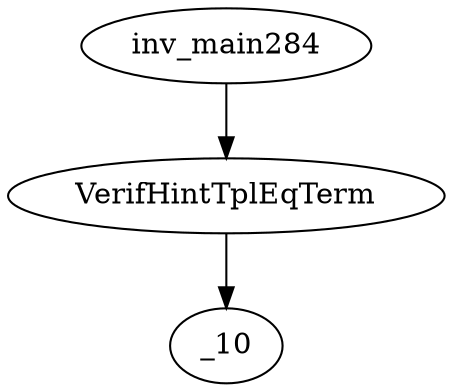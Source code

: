 digraph dag {
0 [label="inv_main284"];
1 [label="VerifHintTplEqTerm"];
2 [label="_10"];
0->1
1 -> 2
}
